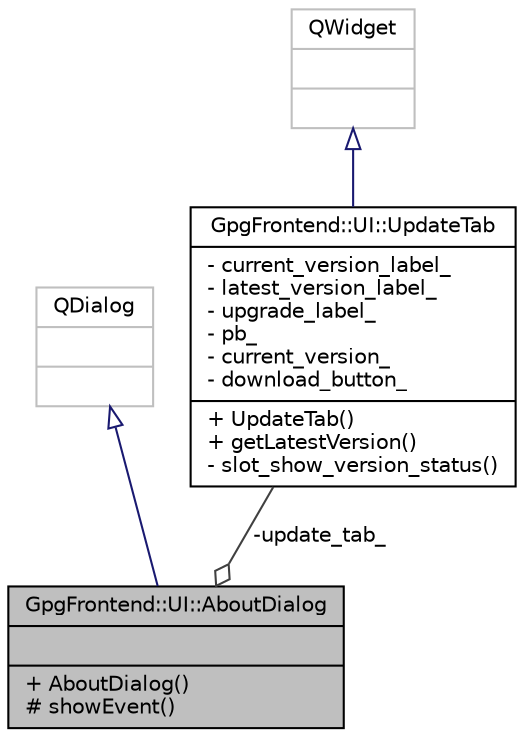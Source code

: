 digraph "GpgFrontend::UI::AboutDialog"
{
 // INTERACTIVE_SVG=YES
 // LATEX_PDF_SIZE
  edge [fontname="Helvetica",fontsize="10",labelfontname="Helvetica",labelfontsize="10"];
  node [fontname="Helvetica",fontsize="10",shape=record];
  Node1 [label="{GpgFrontend::UI::AboutDialog\n||+ AboutDialog()\l# showEvent()\l}",height=0.2,width=0.4,color="black", fillcolor="grey75", style="filled", fontcolor="black",tooltip="Class for handling the about dialog."];
  Node2 -> Node1 [dir="back",color="midnightblue",fontsize="10",style="solid",arrowtail="onormal",fontname="Helvetica"];
  Node2 [label="{QDialog\n||}",height=0.2,width=0.4,color="grey75", fillcolor="white", style="filled",tooltip=" "];
  Node3 -> Node1 [color="grey25",fontsize="10",style="solid",label=" -update_tab_" ,arrowhead="odiamond",fontname="Helvetica"];
  Node3 [label="{GpgFrontend::UI::UpdateTab\n|- current_version_label_\l- latest_version_label_\l- upgrade_label_\l- pb_\l- current_version_\l- download_button_\l|+ UpdateTab()\l+ getLatestVersion()\l- slot_show_version_status()\l}",height=0.2,width=0.4,color="black", fillcolor="white", style="filled",URL="$classGpgFrontend_1_1UI_1_1UpdateTab.html",tooltip="Class containing the main tab of about dialog."];
  Node4 -> Node3 [dir="back",color="midnightblue",fontsize="10",style="solid",arrowtail="onormal",fontname="Helvetica"];
  Node4 [label="{QWidget\n||}",height=0.2,width=0.4,color="grey75", fillcolor="white", style="filled",tooltip=" "];
}
